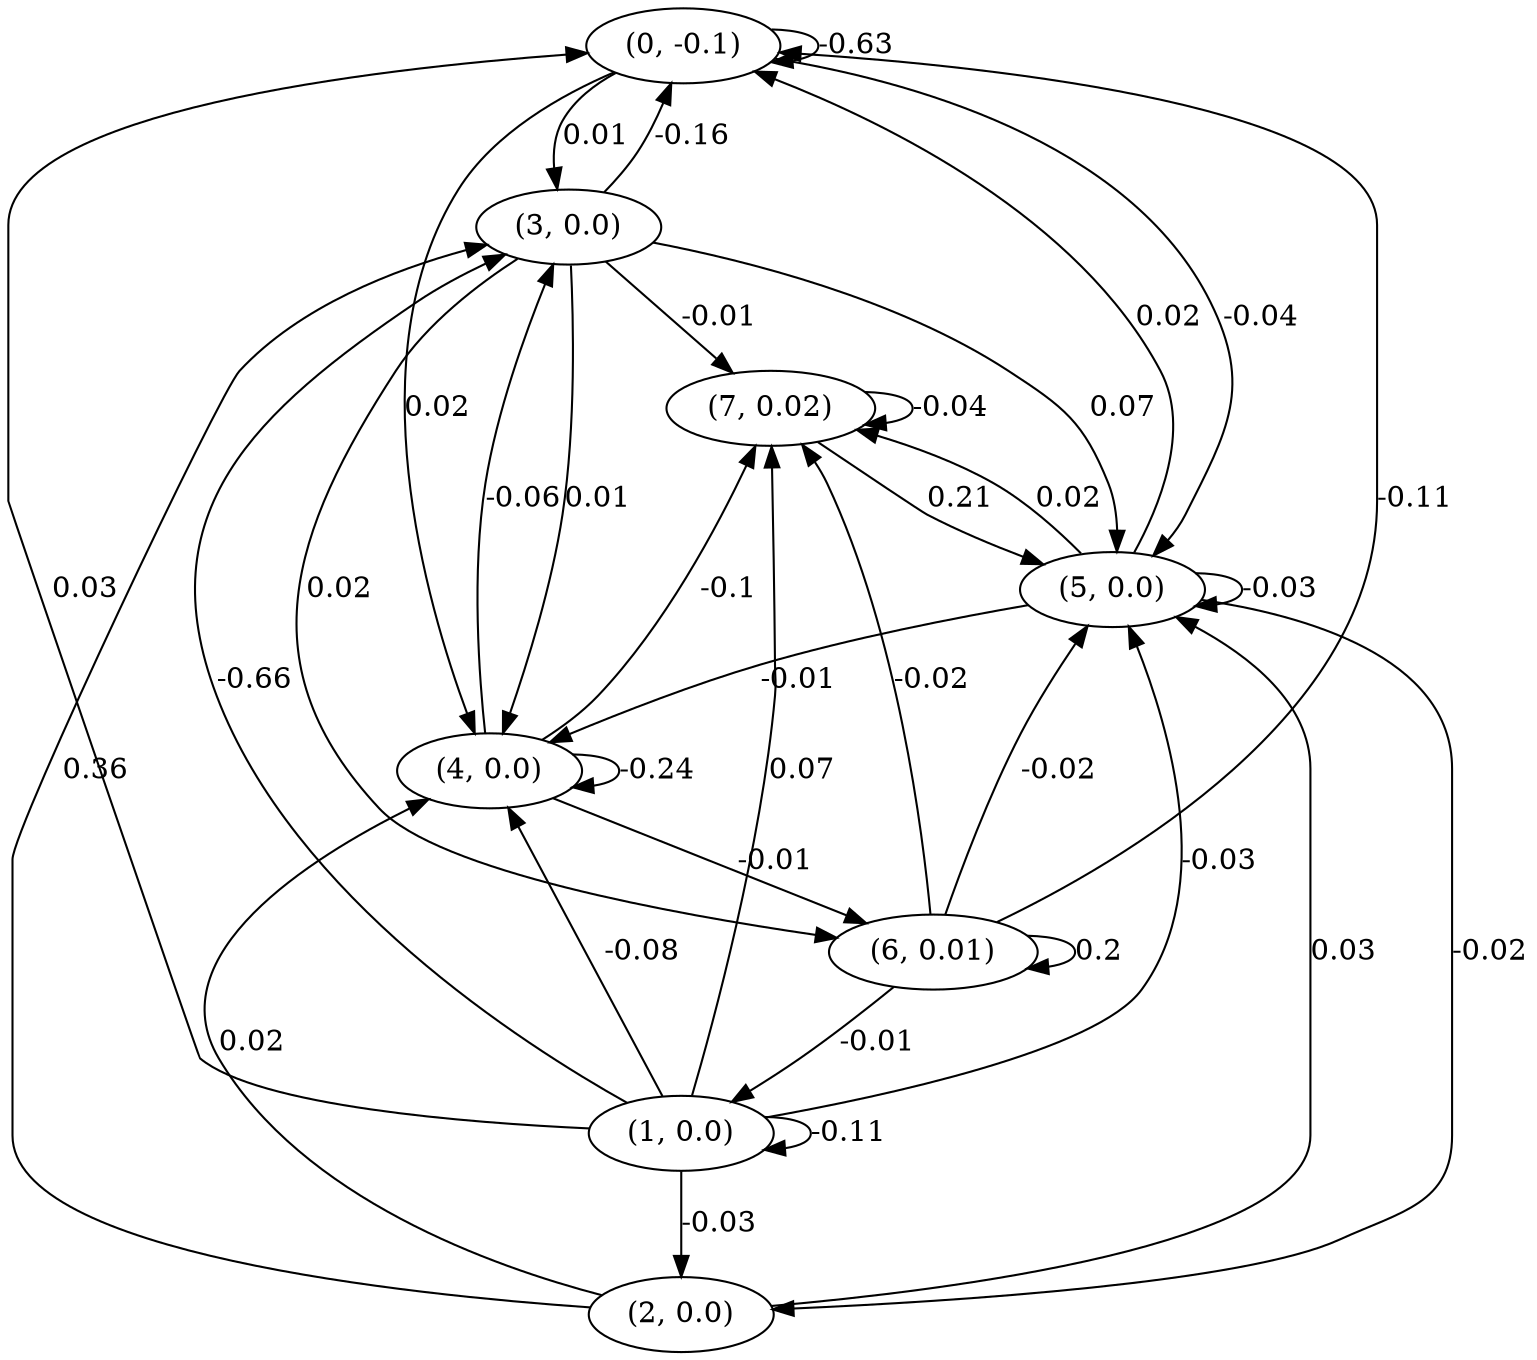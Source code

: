 digraph {
    0 [ label = "(0, -0.1)" ]
    1 [ label = "(1, 0.0)" ]
    2 [ label = "(2, 0.0)" ]
    3 [ label = "(3, 0.0)" ]
    4 [ label = "(4, 0.0)" ]
    5 [ label = "(5, 0.0)" ]
    6 [ label = "(6, 0.01)" ]
    7 [ label = "(7, 0.02)" ]
    0 -> 0 [ label = "-0.63" ]
    1 -> 1 [ label = "-0.11" ]
    4 -> 4 [ label = "-0.24" ]
    5 -> 5 [ label = "-0.03" ]
    6 -> 6 [ label = "0.2" ]
    7 -> 7 [ label = "-0.04" ]
    1 -> 0 [ label = "0.03" ]
    3 -> 0 [ label = "-0.16" ]
    5 -> 0 [ label = "0.02" ]
    6 -> 0 [ label = "-0.11" ]
    6 -> 1 [ label = "-0.01" ]
    1 -> 2 [ label = "-0.03" ]
    5 -> 2 [ label = "-0.02" ]
    0 -> 3 [ label = "0.01" ]
    1 -> 3 [ label = "-0.66" ]
    2 -> 3 [ label = "0.36" ]
    4 -> 3 [ label = "-0.06" ]
    0 -> 4 [ label = "0.02" ]
    1 -> 4 [ label = "-0.08" ]
    2 -> 4 [ label = "0.02" ]
    3 -> 4 [ label = "0.01" ]
    5 -> 4 [ label = "-0.01" ]
    0 -> 5 [ label = "-0.04" ]
    1 -> 5 [ label = "-0.03" ]
    2 -> 5 [ label = "0.03" ]
    3 -> 5 [ label = "0.07" ]
    6 -> 5 [ label = "-0.02" ]
    7 -> 5 [ label = "0.21" ]
    3 -> 6 [ label = "0.02" ]
    4 -> 6 [ label = "-0.01" ]
    1 -> 7 [ label = "0.07" ]
    3 -> 7 [ label = "-0.01" ]
    4 -> 7 [ label = "-0.1" ]
    5 -> 7 [ label = "0.02" ]
    6 -> 7 [ label = "-0.02" ]
}

